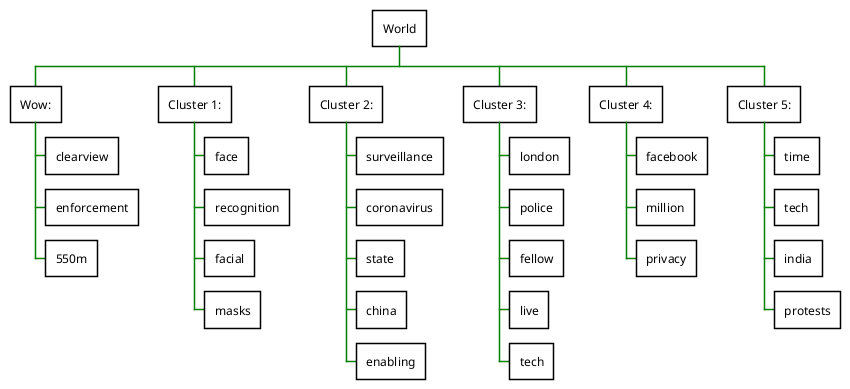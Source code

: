 @startwbs
<style>
' this time, scoping to wbsDiagram
wbsDiagram {
  
  ' Here we introduce a global style, i.e. not targeted to any element
  ' thus all lines (meaning connector and borders, 
  ' there are no other lines in WBS) are black by default
  Linecolor black
  BackGroundColor white
  
  ' But we can also target a diagram specific element, like arrow
   arrow {
	' note that Connectors are actually "Arrows"; this may change in the future
	' so this means all Connectors and Arrows are now going to be green
	LineColor green
  }
  
}
</style>
' all lines (i.e. arrow) are green,
' because the narrow scoped "arrow" overrides the global



* World
** Wow:
*** clearview
*** enforcement
*** 550m
** Cluster 1:
*** face
*** recognition
*** facial
*** masks
** Cluster 2:
*** surveillance
*** coronavirus
*** state
*** china
*** enabling
** Cluster 3:
*** london
*** police
*** fellow
*** live
*** tech
** Cluster 4:
*** facebook
*** million
*** privacy
** Cluster 5:
*** time
*** tech
*** india
*** protests
@endwbs

# this is a test

@startuml
start
:Hello world;
:This is defined on
several **lines**;
stop
@enduml

@startmindmap
caption figure 1
title My super title

* <&flag>Debian
** <&globe>Ubuntu
*** Linux Mint
*** Kubuntu
*** Lubuntu
*** KDE Neon
** <&graph>LMDE
** <&pulse>SolydXK
** <&people>SteamOS
** <&star>Raspbian with a very long name
*** <s>Raspmbc</s> => OSMC
*** <s>Raspyfi</s> => Volumio

header
My super header
endheader

center footer My super footer

legend right
  Short
  legend
endlegend
@endmindmap


@startmindmap

caption figure 1
title My super title

* corona virus
** 2003 SARS outbreak
** 2012 Middle East respiratory syndrome coronavirus outbreak
** 2015 Middle East respiratory syndrome outbreak in South Korea
** 2018 Middle East respiratory syndrome outbreak
** 2019–20 coronavirus outbreak
** 2019–20 coronavirus pandemic
** Acute bronchitis
** Adenoid
** Adenoviridae
** Adenovirus infection
** Adult T-cell leukemia/lymphoma
** Alphacoronavirus
** Anal cancer
** Ancient Greek
** Angiotensin-converting enzyme 2
** Anorexia (symptom)
** Antiviral drug
** Arbovirus encephalitis
** Astrovirus
** Avian infectious bronchitis
** Avian infectious bronchitis virus
** Avian influenza
** BK virus
** Bacterial pneumonia
** Bat-borne virus
** Bead
** Beluga whale coronavirus SW1
** Betacoronavirus
** Betacoronavirus 1
** Bibcode
** Birds
** Bovine coronavirus
** Bronchiolitis
** Bronchitis
** Bulbul coronavirus HKU11
** Burkitt's lymphoma
** Canine coronavirus
** Capsid
** Cardiovascular disease
** Central nervous system viral disease
** Cervical cancer
** Chandipura vesiculovirus
** China
** Cis-acting
** Civet
** Common cold
** Complication (medicine)
** Corona
** Coronaviridae
** Coronavirus disease 2019
** Cough
** Coxsackie B virus
** Croup
** Cytomegalovirus
** Cytomegalovirus esophagitis
** Cytomegalovirus retinitis
** Cytoplasm
** DNA replication
** DNA virus
** Deltacoronavirus
** Diarrhea
** Digital object identifier
** Dyspnea
** Electron microscopy
** Embecovirus
** Encapsidation
** Encephalitis lethargica
** Encyclopedia of Life
** Endoplasmic reticulum
** Enterovirus
** Enveloped virus
** Epstein–Barr virus
** Epstein–Barr virus infection
** Erasmus MC
** Esophagus
** European rabbits
** Exocytosis
** Exoribonuclease
** Extranodal NK/T-cell lymphoma, nasal type
** Eye disease
** Fatigue (medical)
** Feline coronavirus
** Feline infectious peritonitis
** Ferret
** Fever
** Five-prime cap
** Follicular dendritic cell sarcoma
** GB virus C
** Gammacoronavirus
** Gastroenteritis
** Gastrointestinal tract
** Genitourinary system
** Genome
** Genome size
** HIV
** HIV/AIDS
** HPV-positive oropharyngeal cancer
** Harderian gland
** Headache
** Hedgehog coronavirus 1
** Hemagglutinin esterase
** Hepacivirus C
** Hepatitis A
** Hepatitis B
** Hepatitis B virus
** Hepatitis C
** Hepatitis D
** Hepatitis E
** Hepatocellular carcinoma
** Herpes simplex keratitis
** Herpes simplex virus
** Herpesviral meningitis
** Hipposideridae
** Hodgkin's lymphoma
** Host (biology)
** Host tropism
** Human T-lymphotropic virus 1
** Human coronavirus 229E
** Human coronavirus HKU1
** Human coronavirus NL63
** Human coronavirus OC43
** Human digestive system
** Human metapneumovirus
** Human orthopneumovirus
** Human parainfluenza viruses
** Human polyomavirus 2
** ICD-10
** ICD-10 Chapter I: Certain infectious and parasitic diseases
** Immune disorder
** Incertae sedis
** Infection
** Infectious bronchitis virus
** Infectious mononucleosis
** Infectivity
** Influenza
** Influenza A virus
** Influenza B virus
** Influenza C virus
** Influenza D virus
** Interim Register of Marine and Nonmarine Genera
** International Committee on Taxonomy of Viruses
** International Standard Book Number
** International Statistical Classification of Diseases and Related Health Problems
** Intestinal
** Kaposi's sarcoma
** Kaposi's sarcoma-associated herpesvirus
** Kilobase
** Lipid bilayer
** List of ICD-9 codes 001–139: infectious and parasitic diseases
** Lower respiratory tract infection
** Lymphocytic choriomeningitis
** MERS-CoV
** Malaise
** Mammals
** Measles morbillivirus
** Merkel-cell carcinoma
** Merkel cell polyomavirus
** Messenger RNA
** Middle East respiratory syndrome
** Middle East respiratory syndrome-related coronavirus
** Miniopterus bat coronavirus 1
** Miniopterus bat coronavirus HKU8
** Misinformation related to the 2019–20 coronavirus outbreak
** Morbidity
** Morphology (biology)
** Most recent common ancestor
** Mouse hepatitis virus
** Multiple sclerosis
** Mumps
** Mumps rubulavirus
** Murinae
** Murine coronavirus
** Mutation
** Myalgia
** Myelitis
** Myocarditis
** Nasal cavities
** Nasal congestion
** Nasopharyngeal carcinoma
** National Center for Biotechnology Information
** Nidovirales
** Norovirus
** Nucleic acid secondary structure
** Nucleocapsid
** Oncovirus
** Orthohepevirus A
** Orthomyxoviridae
** Otitis media
** Outbreaks
** Pancreatitis
** Papillomaviridae
** Paramyxoviridae
** Penile cancer
** Peplomer
** Pericarditis
** Pharyngitis
** Pharynx
** Pipistrellus bat coronavirus HKU5
** Pleconaril
** Pleomorphism (cytology)
** Pneumonia
** Polio
** Poliovirus
** Polyadenylation
** Popular Science
** Porcine
** Porcine coronavirus HKU15
** Porcine epidemic diarrhea virus
** Positive-sense single-stranded RNA virus
** Post-polio syndrome
** Progressive multifocal leukoencephalopathy
** Proofreading (biology)
** Protease
** Protein
** Protein complex
** Proteins
** Proteolysis
** PubMed Central
** PubMed Identifier
** RNA
** RNA-dependent RNA polymerase
** RNA virus
** Rabies
** Rabies virus
** Ramsay Hunt syndrome type 2
** Reading frame
** Republic of Korea
** Respiratory system
** Respiratory tract infection
** Respiratory tract infections
** Rhinolophidae
** Rhinolophus bat coronavirus HKU2
** Rhinorrhea
** Rhinovirus
** Ribosome
** Riboviria
** Rotavirus
** Rousettus bat coronavirus HKU9
** SARS-CoV-2
** SARS conspiracy theory
** SARS coronavirus
** Science (journal)
** Scotophilus bat coronavirus 512
** Severe acute respiratory syndrome
** Severe acute respiratory syndrome-related coronavirus
** Severe acute respiratory syndrome coronavirus
** Severe acute respiratory syndrome coronavirus 2
** Sinusitis
** Sneeze
** Solar corona
** Sore throat
** Splenic marginal zone lymphoma
** Streptococcal pharyngitis
** Subacute sclerosing panencephalitis
** Susan Baker (virologist)
** Swine acute diarrhea syndrome coronavirus
** Symptom
** Synonym (taxonomy)
** The New York Times
** Tissue tropism
** Transcription (biology)
** Transmissible gastroenteritis coronavirus
** Transmission (medicine)
** Transmission electron microscopy
** Tropical spastic paraparesis
** Tropism
** Tunisia
** Turkey coronavirus
** Turkeys
** Tylonycteris bat coronavirus HKU4
** Uncoating
** Upper respiratory tract
** Upper respiratory tract infection
** Urogenital tract
** Vaccine
** Vaginal cancer
** Vesicular-tubular cluster
** Veterinary medicine
** Viral disease
** Viral encephalitis
** Viral entry
** Viral envelope
** Viral hepatitis
** Viral meningitis
** Viral pathogenesis
** Viral pneumonia
** Viral shedding
** Virion
** Virologist
** Virus
** Virus classification
** Vulvar cancer
** Wayback Machine
** Weakness
** Wikidata
** Wikispecies
** World Health Organization
** Wuhan
** Zoonosis
** Zoonotic
@endmindmap